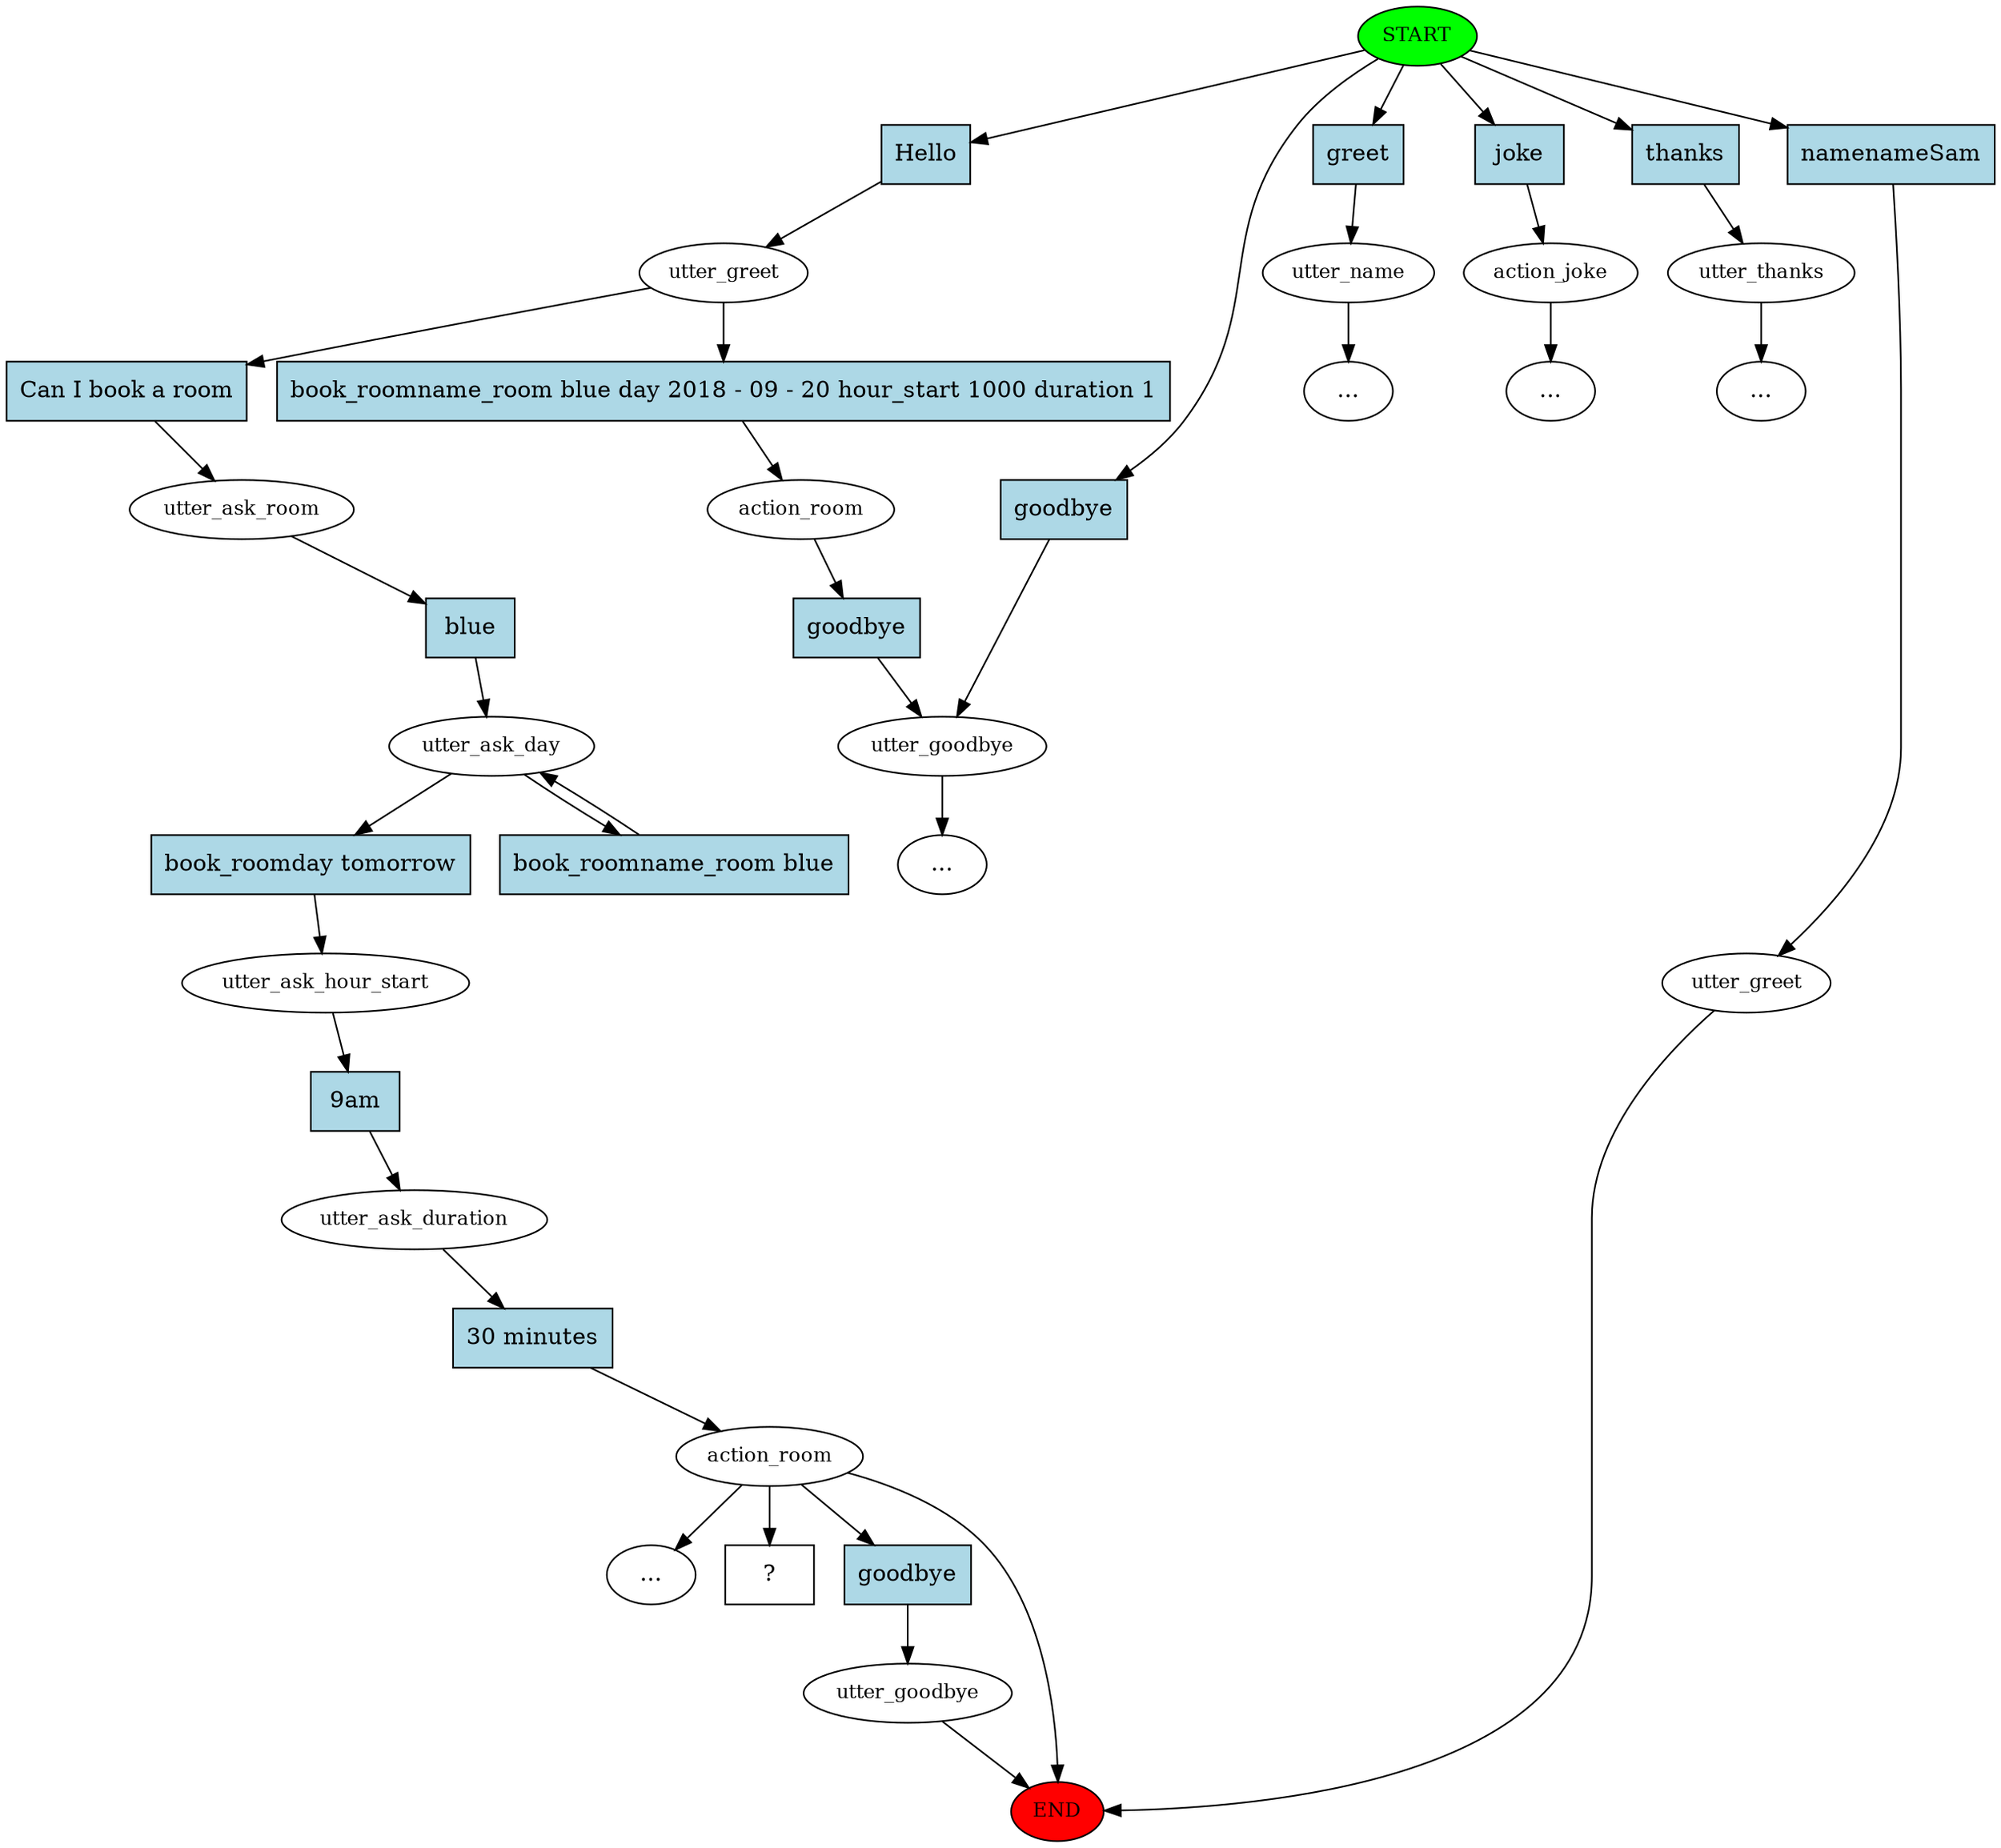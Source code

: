 digraph  {
0 [class="start active", fillcolor=green, fontsize=12, label=START, style=filled];
"-1" [class=end, fillcolor=red, fontsize=12, label=END, style=filled];
1 [class=active, fontsize=12, label=utter_greet];
2 [class=active, fontsize=12, label=utter_ask_room];
3 [class=active, fontsize=12, label=utter_ask_day];
4 [class=active, fontsize=12, label=utter_ask_hour_start];
5 [class=active, fontsize=12, label=utter_ask_duration];
6 [class=active, fontsize=12, label=action_room];
7 [class="", fontsize=12, label=utter_greet];
8 [class="", fontsize=12, label=utter_name];
15 [class="", fontsize=12, label=utter_goodbye];
"-5" [class=ellipsis, label="..."];
25 [class="", fontsize=12, label=action_room];
26 [class="", fontsize=12, label=utter_goodbye];
"-7" [class=ellipsis, label="..."];
28 [class="", fontsize=12, label=action_joke];
"-8" [class=ellipsis, label="..."];
30 [class="", fontsize=12, label=utter_thanks];
"-10" [class=ellipsis, label="..."];
"-11" [class=ellipsis, label="..."];
38 [class="intent dashed active", label="  ?  ", shape=rect];
39 [class="intent active", fillcolor=lightblue, label=Hello, shape=rect, style=filled];
40 [class=intent, fillcolor=lightblue, label=namenameSam, shape=rect, style=filled];
41 [class=intent, fillcolor=lightblue, label=greet, shape=rect, style=filled];
42 [class=intent, fillcolor=lightblue, label=joke, shape=rect, style=filled];
43 [class=intent, fillcolor=lightblue, label=thanks, shape=rect, style=filled];
44 [class=intent, fillcolor=lightblue, label=goodbye, shape=rect, style=filled];
45 [class="intent active", fillcolor=lightblue, label="Can I book a room", shape=rect, style=filled];
46 [class=intent, fillcolor=lightblue, label="book_roomname_room blue day 2018 - 09 - 20 hour_start 1000 duration 1", shape=rect, style=filled];
47 [class="intent active", fillcolor=lightblue, label=blue, shape=rect, style=filled];
48 [class=intent, fillcolor=lightblue, label="book_roomday tomorrow", shape=rect, style=filled];
49 [class=intent, fillcolor=lightblue, label="book_roomname_room blue", shape=rect, style=filled];
50 [class="intent active", fillcolor=lightblue, label="9am", shape=rect, style=filled];
51 [class="intent active", fillcolor=lightblue, label="30 minutes", shape=rect, style=filled];
52 [class=intent, fillcolor=lightblue, label=goodbye, shape=rect, style=filled];
53 [class=intent, fillcolor=lightblue, label=goodbye, shape=rect, style=filled];
0 -> 39  [class=active, key=0];
0 -> 40  [class="", key=0];
0 -> 41  [class="", key=0];
0 -> 42  [class="", key=0];
0 -> 43  [class="", key=0];
0 -> 44  [class="", key=0];
1 -> 45  [class=active, key=0];
1 -> 46  [class="", key=0];
2 -> 47  [class=active, key=0];
3 -> 48  [class="", key=0];
3 -> 49  [class="", key=0];
4 -> 50  [class=active, key=0];
5 -> 51  [class=active, key=0];
6 -> "-1"  [class="", key=NONE, label=""];
6 -> "-5"  [class="", key=NONE, label=""];
6 -> 38  [class=active, key=NONE, label=""];
6 -> 52  [class="", key=0];
7 -> "-1"  [class="", key=NONE, label=""];
8 -> "-11"  [class="", key=NONE, label=""];
15 -> "-1"  [class="", key=NONE, label=""];
25 -> 53  [class="", key=0];
26 -> "-7"  [class="", key=NONE, label=""];
28 -> "-8"  [class="", key=NONE, label=""];
30 -> "-10"  [class="", key=NONE, label=""];
39 -> 1  [class=active, key=0];
40 -> 7  [class="", key=0];
41 -> 8  [class="", key=0];
42 -> 28  [class="", key=0];
43 -> 30  [class="", key=0];
44 -> 26  [class="", key=0];
45 -> 2  [class=active, key=0];
46 -> 25  [class="", key=0];
47 -> 3  [class=active, key=0];
48 -> 4  [class="", key=0];
49 -> 3  [class="", key=0];
50 -> 5  [class=active, key=0];
51 -> 6  [class=active, key=0];
52 -> 15  [class="", key=0];
53 -> 26  [class="", key=0];
}
